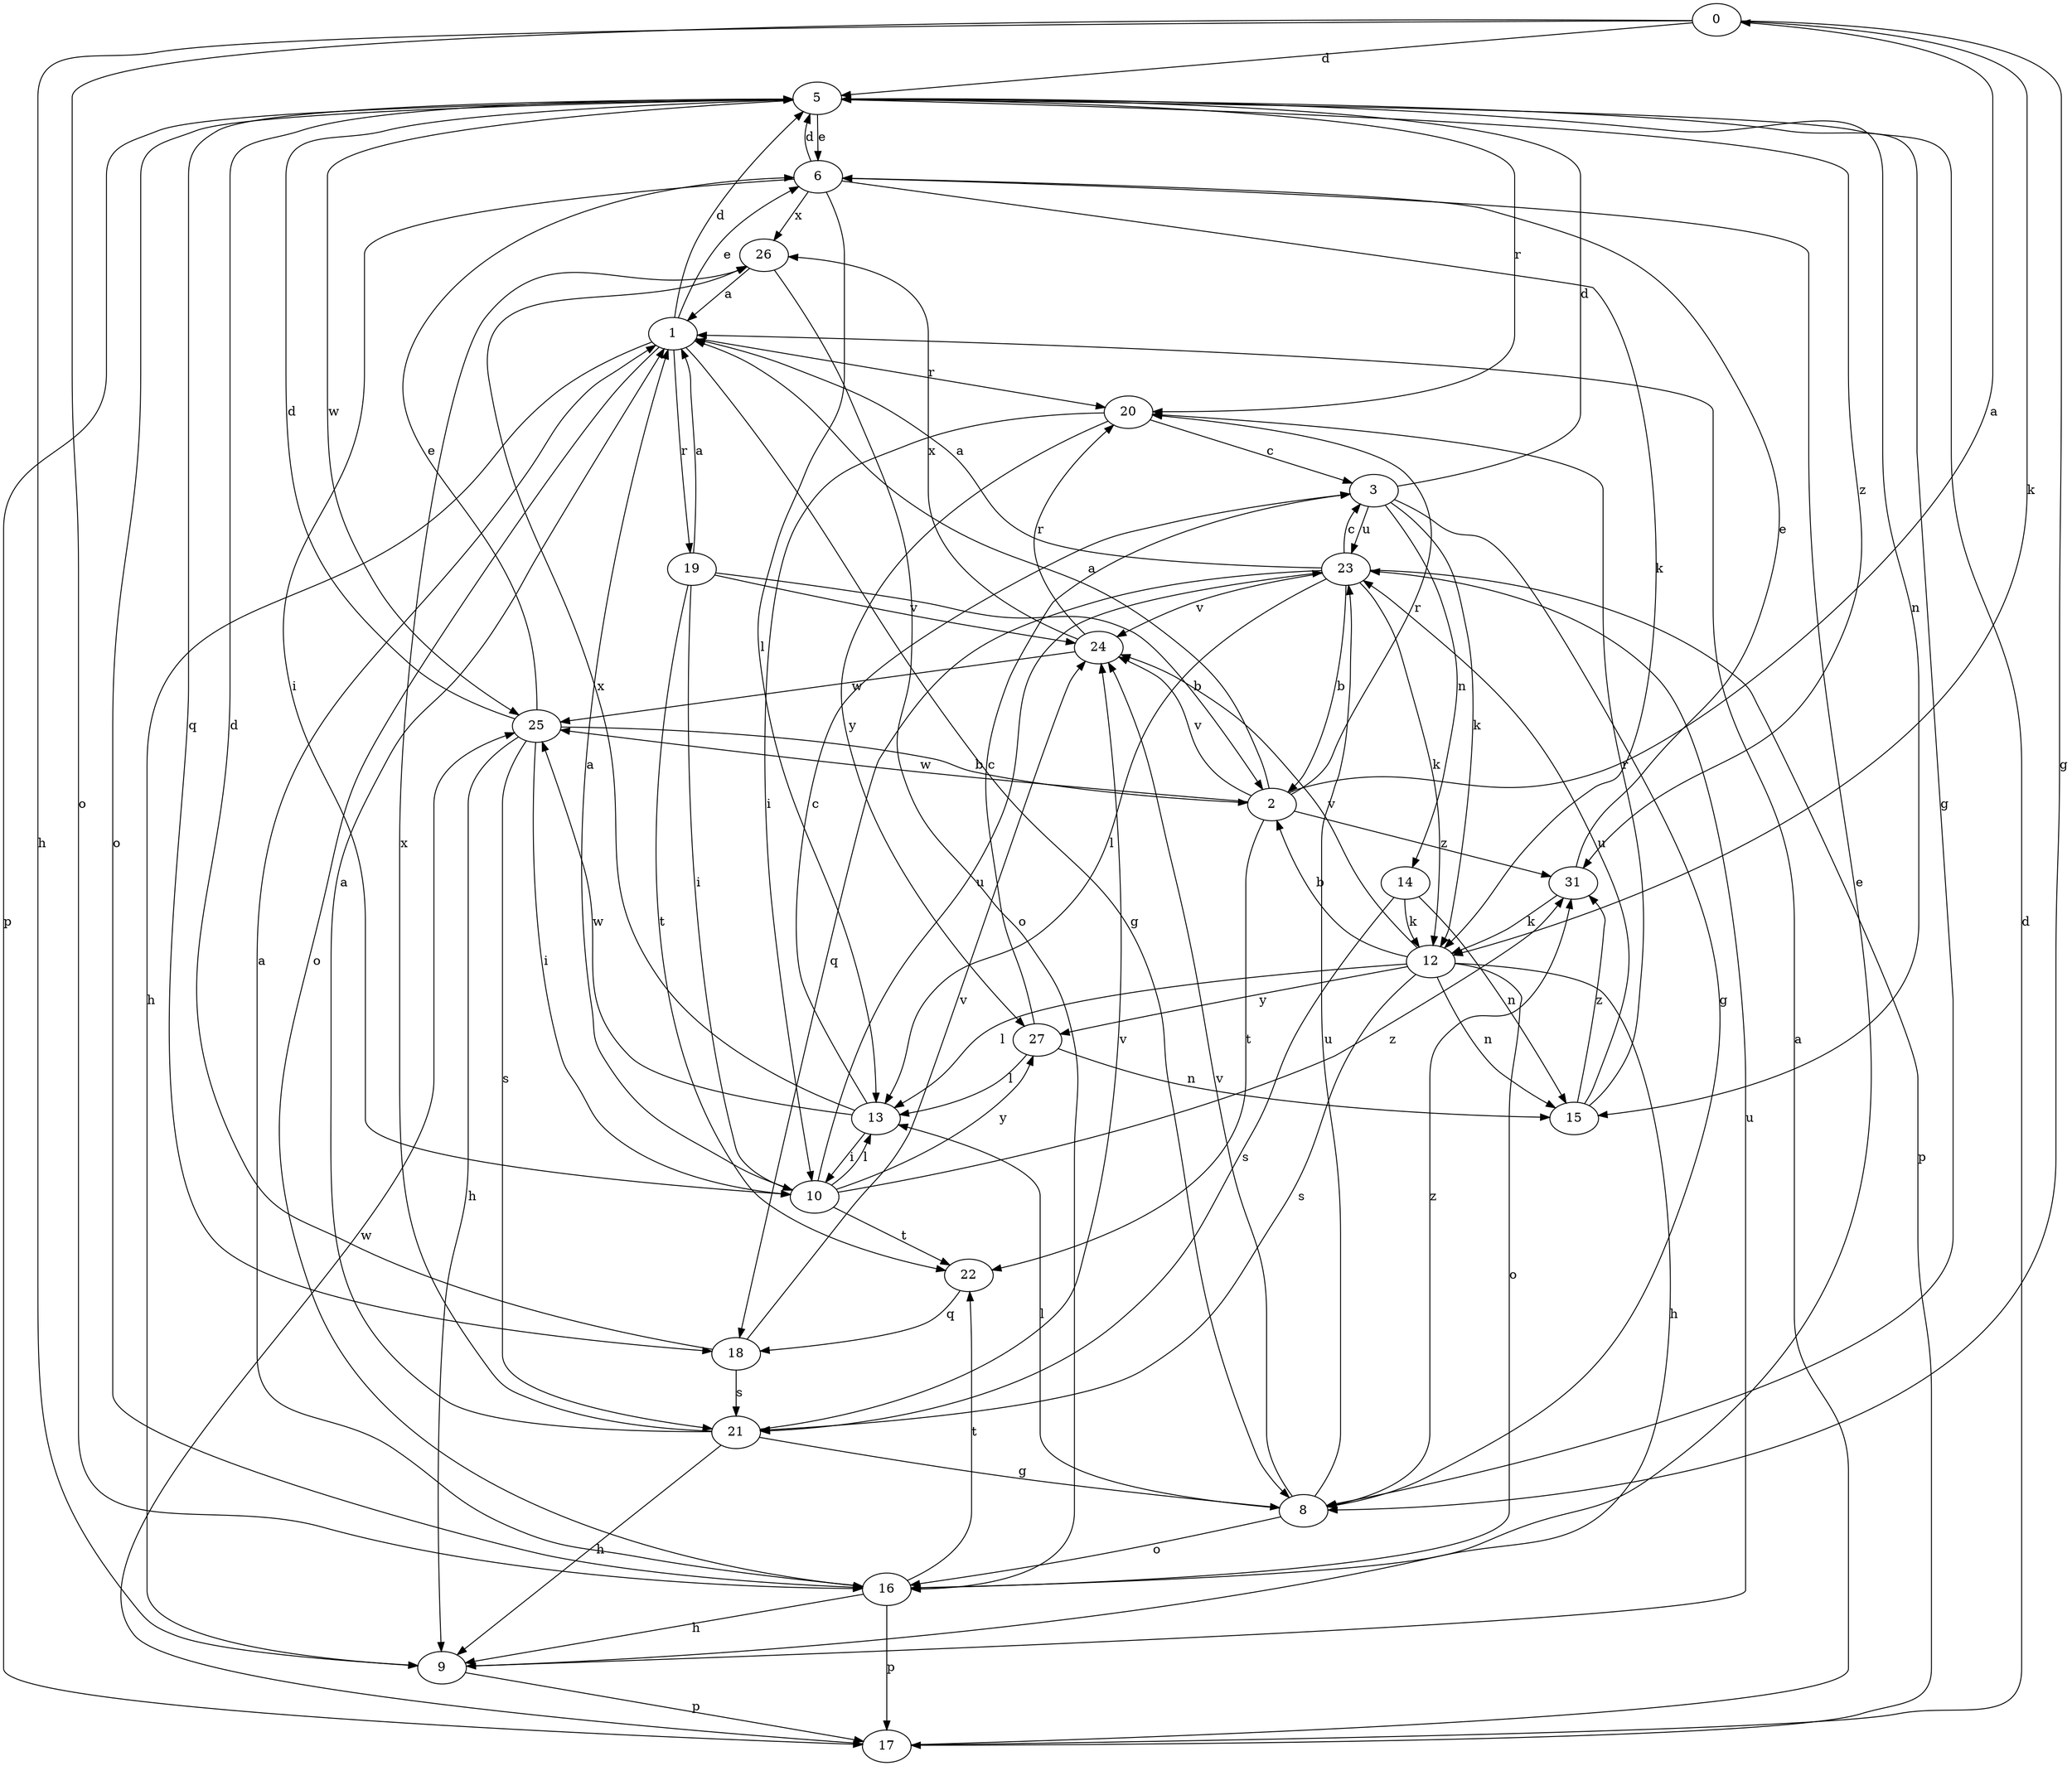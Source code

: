 strict digraph  {
0;
1;
2;
3;
5;
6;
8;
9;
10;
12;
13;
14;
15;
16;
17;
18;
19;
20;
21;
22;
23;
24;
25;
26;
27;
31;
0 -> 5  [label=d];
0 -> 8  [label=g];
0 -> 9  [label=h];
0 -> 12  [label=k];
0 -> 16  [label=o];
1 -> 5  [label=d];
1 -> 6  [label=e];
1 -> 8  [label=g];
1 -> 9  [label=h];
1 -> 16  [label=o];
1 -> 19  [label=r];
1 -> 20  [label=r];
2 -> 0  [label=a];
2 -> 1  [label=a];
2 -> 20  [label=r];
2 -> 22  [label=t];
2 -> 24  [label=v];
2 -> 25  [label=w];
2 -> 31  [label=z];
3 -> 5  [label=d];
3 -> 8  [label=g];
3 -> 12  [label=k];
3 -> 14  [label=n];
3 -> 23  [label=u];
5 -> 6  [label=e];
5 -> 8  [label=g];
5 -> 15  [label=n];
5 -> 16  [label=o];
5 -> 17  [label=p];
5 -> 18  [label=q];
5 -> 20  [label=r];
5 -> 25  [label=w];
5 -> 31  [label=z];
6 -> 5  [label=d];
6 -> 10  [label=i];
6 -> 12  [label=k];
6 -> 13  [label=l];
6 -> 26  [label=x];
8 -> 13  [label=l];
8 -> 16  [label=o];
8 -> 23  [label=u];
8 -> 24  [label=v];
8 -> 31  [label=z];
9 -> 17  [label=p];
9 -> 23  [label=u];
10 -> 1  [label=a];
10 -> 13  [label=l];
10 -> 22  [label=t];
10 -> 23  [label=u];
10 -> 27  [label=y];
10 -> 31  [label=z];
12 -> 2  [label=b];
12 -> 9  [label=h];
12 -> 13  [label=l];
12 -> 15  [label=n];
12 -> 16  [label=o];
12 -> 21  [label=s];
12 -> 24  [label=v];
12 -> 27  [label=y];
13 -> 3  [label=c];
13 -> 10  [label=i];
13 -> 25  [label=w];
13 -> 26  [label=x];
14 -> 12  [label=k];
14 -> 15  [label=n];
14 -> 21  [label=s];
15 -> 20  [label=r];
15 -> 23  [label=u];
15 -> 31  [label=z];
16 -> 1  [label=a];
16 -> 6  [label=e];
16 -> 9  [label=h];
16 -> 17  [label=p];
16 -> 22  [label=t];
17 -> 1  [label=a];
17 -> 5  [label=d];
17 -> 25  [label=w];
18 -> 5  [label=d];
18 -> 21  [label=s];
18 -> 24  [label=v];
19 -> 1  [label=a];
19 -> 2  [label=b];
19 -> 10  [label=i];
19 -> 22  [label=t];
19 -> 24  [label=v];
20 -> 3  [label=c];
20 -> 10  [label=i];
20 -> 27  [label=y];
21 -> 1  [label=a];
21 -> 8  [label=g];
21 -> 9  [label=h];
21 -> 24  [label=v];
21 -> 26  [label=x];
22 -> 18  [label=q];
23 -> 1  [label=a];
23 -> 2  [label=b];
23 -> 3  [label=c];
23 -> 12  [label=k];
23 -> 13  [label=l];
23 -> 17  [label=p];
23 -> 18  [label=q];
23 -> 24  [label=v];
24 -> 20  [label=r];
24 -> 25  [label=w];
24 -> 26  [label=x];
25 -> 2  [label=b];
25 -> 5  [label=d];
25 -> 6  [label=e];
25 -> 9  [label=h];
25 -> 10  [label=i];
25 -> 21  [label=s];
26 -> 1  [label=a];
26 -> 16  [label=o];
27 -> 3  [label=c];
27 -> 13  [label=l];
27 -> 15  [label=n];
31 -> 6  [label=e];
31 -> 12  [label=k];
}

